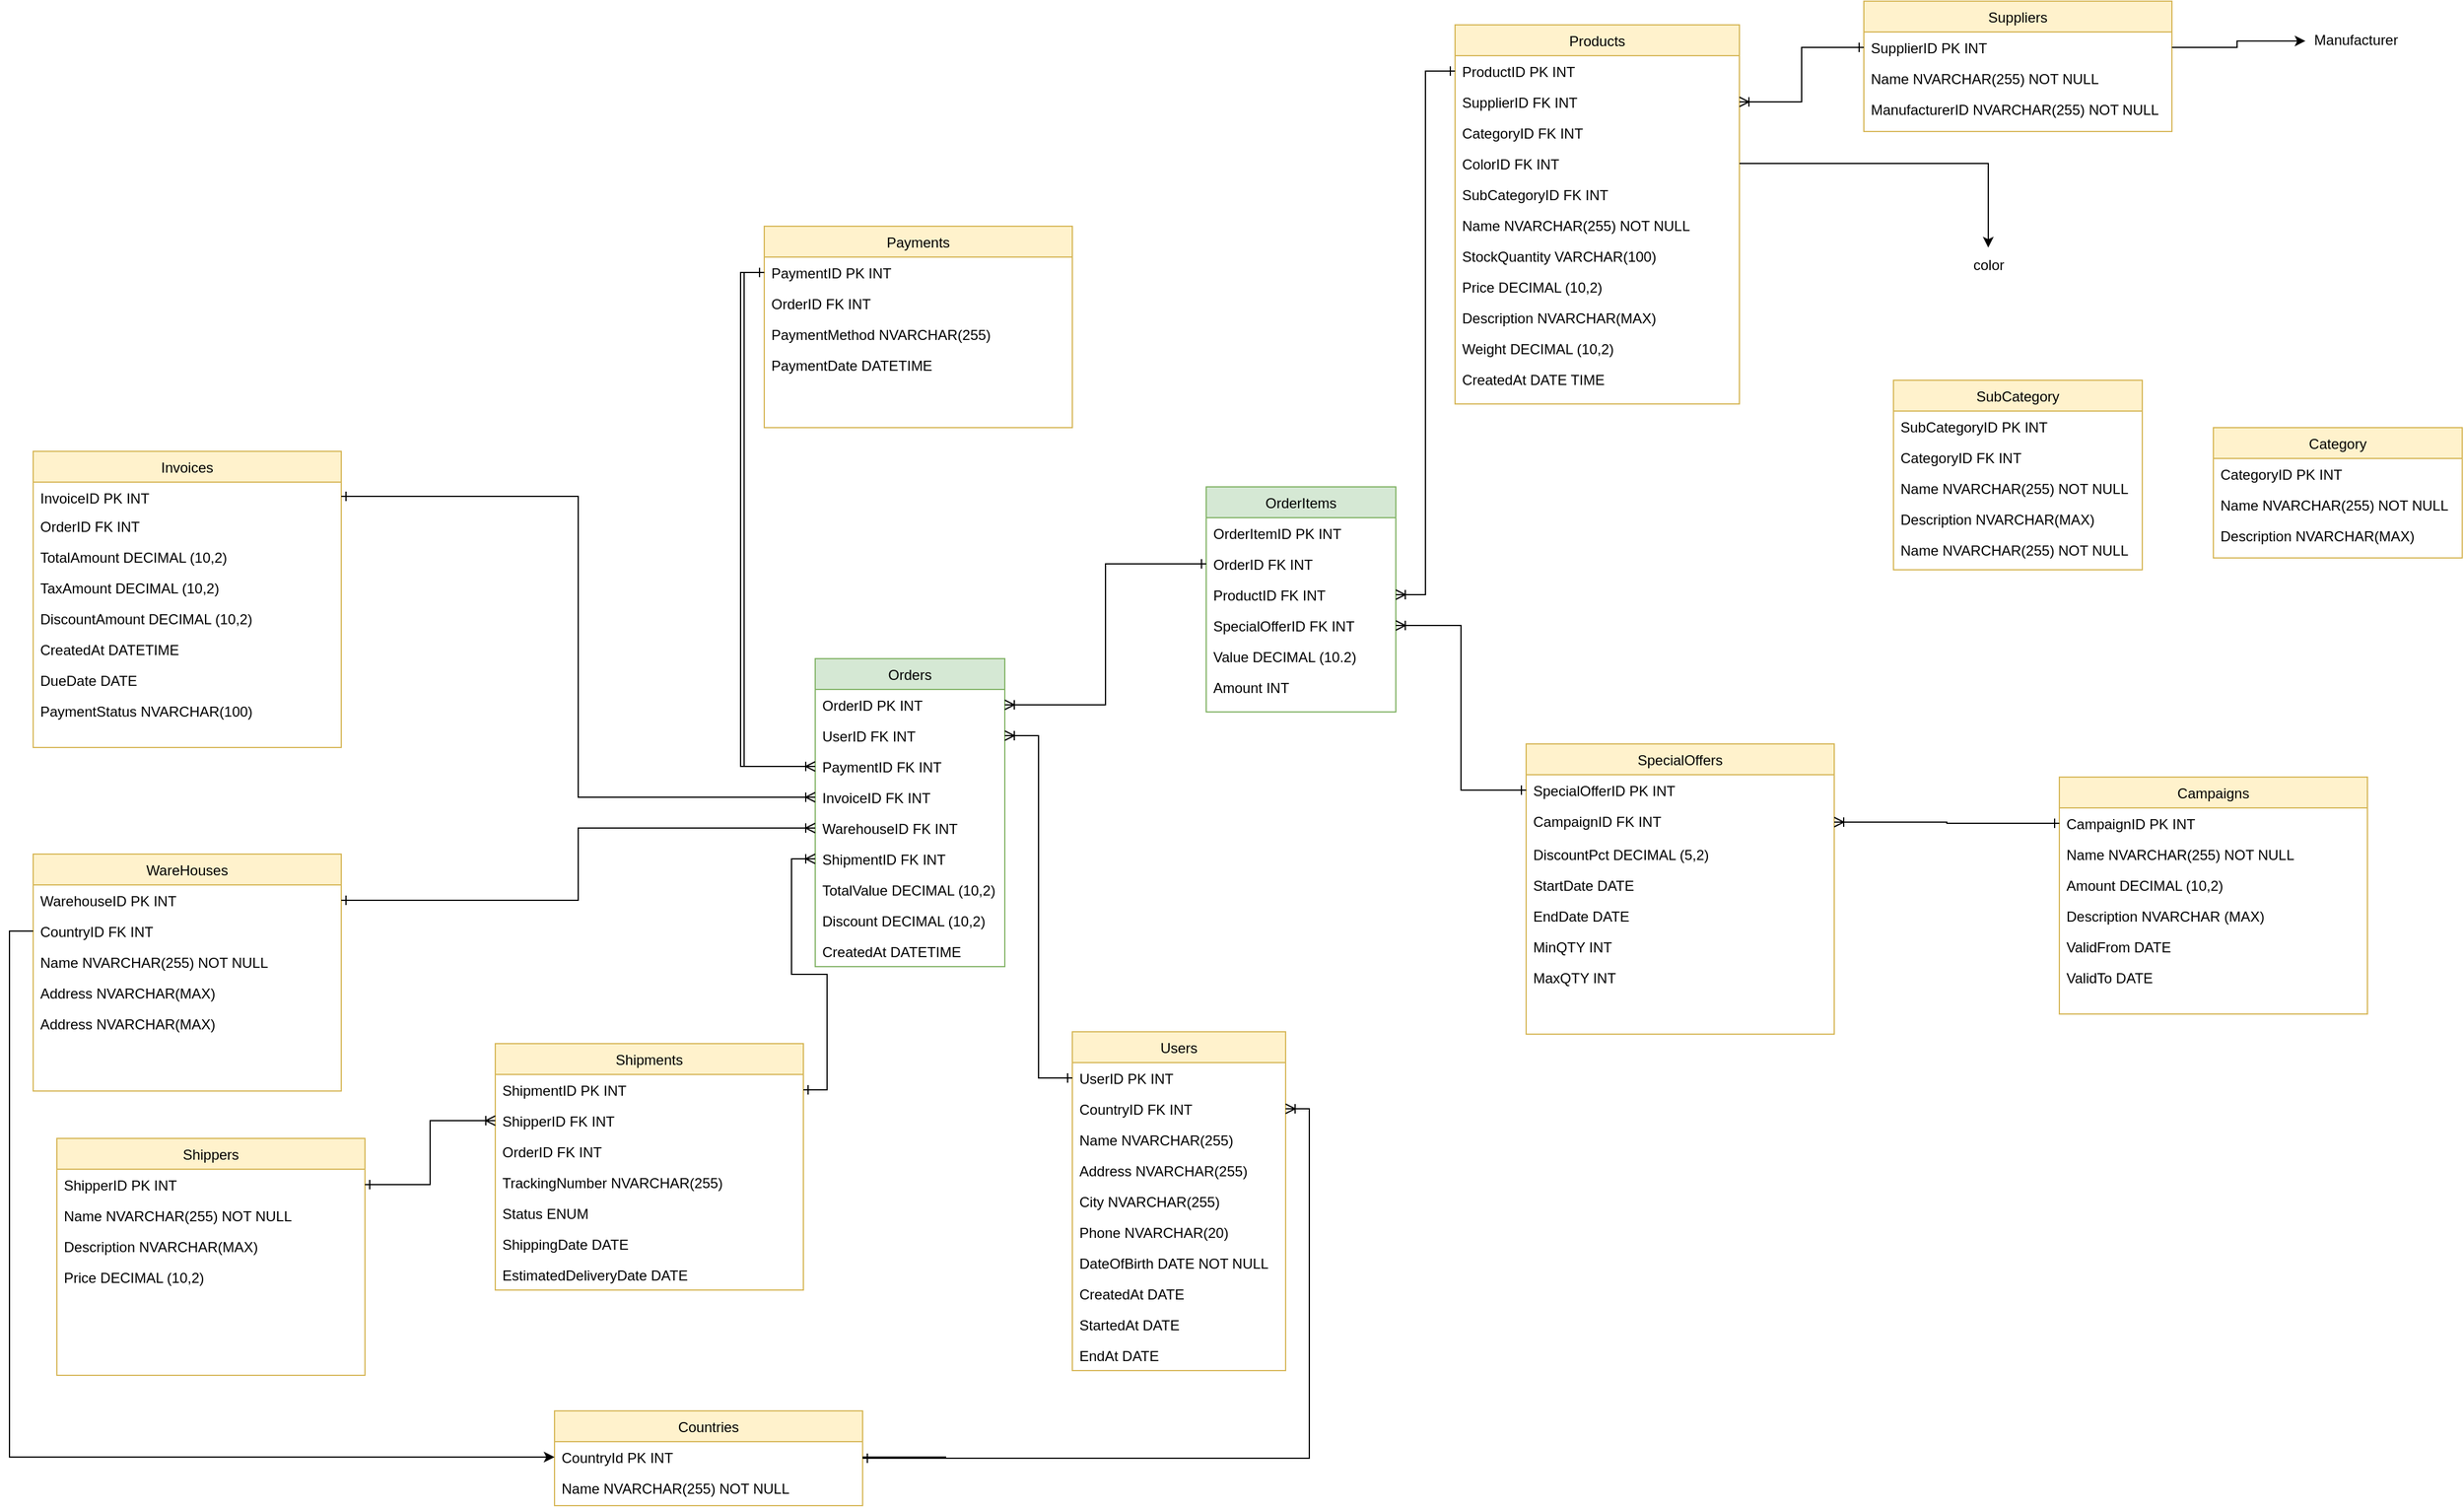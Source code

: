 <mxfile version="26.2.2">
  <diagram id="C5RBs43oDa-KdzZeNtuy" name="Page-1">
    <mxGraphModel dx="4239" dy="2548" grid="1" gridSize="10" guides="1" tooltips="1" connect="1" arrows="1" fold="1" page="1" pageScale="1" pageWidth="827" pageHeight="1169" math="0" shadow="0">
      <root>
        <mxCell id="WIyWlLk6GJQsqaUBKTNV-0" />
        <mxCell id="WIyWlLk6GJQsqaUBKTNV-1" parent="WIyWlLk6GJQsqaUBKTNV-0" />
        <mxCell id="pziHx5_K0OCN1DaISYxH-388" value="Orders" style="swimlane;fontStyle=0;align=center;verticalAlign=top;childLayout=stackLayout;horizontal=1;startSize=26;horizontalStack=0;resizeParent=1;resizeLast=0;collapsible=1;marginBottom=0;rounded=0;shadow=0;strokeWidth=1;fillColor=#d5e8d4;strokeColor=#82b366;" parent="WIyWlLk6GJQsqaUBKTNV-1" vertex="1">
          <mxGeometry x="-720" y="285" width="160" height="260" as="geometry">
            <mxRectangle x="130" y="380" width="160" height="26" as="alternateBounds" />
          </mxGeometry>
        </mxCell>
        <mxCell id="pziHx5_K0OCN1DaISYxH-389" value="OrderID PK INT" style="text;align=left;verticalAlign=top;spacingLeft=4;spacingRight=4;overflow=hidden;rotatable=0;points=[[0,0.5],[1,0.5]];portConstraint=eastwest;" parent="pziHx5_K0OCN1DaISYxH-388" vertex="1">
          <mxGeometry y="26" width="160" height="26" as="geometry" />
        </mxCell>
        <mxCell id="pziHx5_K0OCN1DaISYxH-390" value="UserID FK INT" style="text;align=left;verticalAlign=top;spacingLeft=4;spacingRight=4;overflow=hidden;rotatable=0;points=[[0,0.5],[1,0.5]];portConstraint=eastwest;rounded=0;shadow=0;html=0;" parent="pziHx5_K0OCN1DaISYxH-388" vertex="1">
          <mxGeometry y="52" width="160" height="26" as="geometry" />
        </mxCell>
        <mxCell id="pziHx5_K0OCN1DaISYxH-397" value="PaymentID FK INT" style="text;align=left;verticalAlign=top;spacingLeft=4;spacingRight=4;overflow=hidden;rotatable=0;points=[[0,0.5],[1,0.5]];portConstraint=eastwest;" parent="pziHx5_K0OCN1DaISYxH-388" vertex="1">
          <mxGeometry y="78" width="160" height="26" as="geometry" />
        </mxCell>
        <mxCell id="pziHx5_K0OCN1DaISYxH-398" value="InvoiceID FK INT" style="text;align=left;verticalAlign=top;spacingLeft=4;spacingRight=4;overflow=hidden;rotatable=0;points=[[0,0.5],[1,0.5]];portConstraint=eastwest;" parent="pziHx5_K0OCN1DaISYxH-388" vertex="1">
          <mxGeometry y="104" width="160" height="26" as="geometry" />
        </mxCell>
        <mxCell id="pziHx5_K0OCN1DaISYxH-399" value="WarehouseID FK INT" style="text;align=left;verticalAlign=top;spacingLeft=4;spacingRight=4;overflow=hidden;rotatable=0;points=[[0,0.5],[1,0.5]];portConstraint=eastwest;" parent="pziHx5_K0OCN1DaISYxH-388" vertex="1">
          <mxGeometry y="130" width="160" height="26" as="geometry" />
        </mxCell>
        <mxCell id="pziHx5_K0OCN1DaISYxH-396" value="ShipmentID FK INT" style="text;align=left;verticalAlign=top;spacingLeft=4;spacingRight=4;overflow=hidden;rotatable=0;points=[[0,0.5],[1,0.5]];portConstraint=eastwest;" parent="pziHx5_K0OCN1DaISYxH-388" vertex="1">
          <mxGeometry y="156" width="160" height="26" as="geometry" />
        </mxCell>
        <mxCell id="pziHx5_K0OCN1DaISYxH-393" value="TotalValue DECIMAL (10,2)" style="text;align=left;verticalAlign=top;spacingLeft=4;spacingRight=4;overflow=hidden;rotatable=0;points=[[0,0.5],[1,0.5]];portConstraint=eastwest;" parent="pziHx5_K0OCN1DaISYxH-388" vertex="1">
          <mxGeometry y="182" width="160" height="26" as="geometry" />
        </mxCell>
        <mxCell id="pziHx5_K0OCN1DaISYxH-394" value="Discount DECIMAL (10,2)" style="text;align=left;verticalAlign=top;spacingLeft=4;spacingRight=4;overflow=hidden;rotatable=0;points=[[0,0.5],[1,0.5]];portConstraint=eastwest;" parent="pziHx5_K0OCN1DaISYxH-388" vertex="1">
          <mxGeometry y="208" width="160" height="26" as="geometry" />
        </mxCell>
        <mxCell id="pziHx5_K0OCN1DaISYxH-395" value="CreatedAt DATETIME" style="text;align=left;verticalAlign=top;spacingLeft=4;spacingRight=4;overflow=hidden;rotatable=0;points=[[0,0.5],[1,0.5]];portConstraint=eastwest;" parent="pziHx5_K0OCN1DaISYxH-388" vertex="1">
          <mxGeometry y="234" width="160" height="26" as="geometry" />
        </mxCell>
        <mxCell id="pziHx5_K0OCN1DaISYxH-400" value="OrderItems" style="swimlane;fontStyle=0;align=center;verticalAlign=top;childLayout=stackLayout;horizontal=1;startSize=26;horizontalStack=0;resizeParent=1;resizeLast=0;collapsible=1;marginBottom=0;rounded=0;shadow=0;strokeWidth=1;fillColor=#d5e8d4;strokeColor=#82b366;" parent="WIyWlLk6GJQsqaUBKTNV-1" vertex="1">
          <mxGeometry x="-390" y="140" width="160" height="190" as="geometry">
            <mxRectangle x="130" y="380" width="160" height="26" as="alternateBounds" />
          </mxGeometry>
        </mxCell>
        <mxCell id="pziHx5_K0OCN1DaISYxH-401" value="OrderItemID PK INT" style="text;align=left;verticalAlign=top;spacingLeft=4;spacingRight=4;overflow=hidden;rotatable=0;points=[[0,0.5],[1,0.5]];portConstraint=eastwest;" parent="pziHx5_K0OCN1DaISYxH-400" vertex="1">
          <mxGeometry y="26" width="160" height="26" as="geometry" />
        </mxCell>
        <mxCell id="pziHx5_K0OCN1DaISYxH-410" value="OrderID FK INT" style="text;align=left;verticalAlign=top;spacingLeft=4;spacingRight=4;overflow=hidden;rotatable=0;points=[[0,0.5],[1,0.5]];portConstraint=eastwest;" parent="pziHx5_K0OCN1DaISYxH-400" vertex="1">
          <mxGeometry y="52" width="160" height="26" as="geometry" />
        </mxCell>
        <mxCell id="pziHx5_K0OCN1DaISYxH-411" value="ProductID FK INT" style="text;align=left;verticalAlign=top;spacingLeft=4;spacingRight=4;overflow=hidden;rotatable=0;points=[[0,0.5],[1,0.5]];portConstraint=eastwest;" parent="pziHx5_K0OCN1DaISYxH-400" vertex="1">
          <mxGeometry y="78" width="160" height="26" as="geometry" />
        </mxCell>
        <mxCell id="pziHx5_K0OCN1DaISYxH-412" value="SpecialOfferID FK INT" style="text;align=left;verticalAlign=top;spacingLeft=4;spacingRight=4;overflow=hidden;rotatable=0;points=[[0,0.5],[1,0.5]];portConstraint=eastwest;" parent="pziHx5_K0OCN1DaISYxH-400" vertex="1">
          <mxGeometry y="104" width="160" height="26" as="geometry" />
        </mxCell>
        <mxCell id="pziHx5_K0OCN1DaISYxH-413" value="Value DECIMAL (10.2)" style="text;align=left;verticalAlign=top;spacingLeft=4;spacingRight=4;overflow=hidden;rotatable=0;points=[[0,0.5],[1,0.5]];portConstraint=eastwest;" parent="pziHx5_K0OCN1DaISYxH-400" vertex="1">
          <mxGeometry y="130" width="160" height="26" as="geometry" />
        </mxCell>
        <mxCell id="pziHx5_K0OCN1DaISYxH-414" value="Amount INT" style="text;align=left;verticalAlign=top;spacingLeft=4;spacingRight=4;overflow=hidden;rotatable=0;points=[[0,0.5],[1,0.5]];portConstraint=eastwest;" parent="pziHx5_K0OCN1DaISYxH-400" vertex="1">
          <mxGeometry y="156" width="160" height="26" as="geometry" />
        </mxCell>
        <mxCell id="pziHx5_K0OCN1DaISYxH-415" value="Users" style="swimlane;fontStyle=0;align=center;verticalAlign=top;childLayout=stackLayout;horizontal=1;startSize=26;horizontalStack=0;resizeParent=1;resizeLast=0;collapsible=1;marginBottom=0;rounded=0;shadow=0;strokeWidth=1;fillColor=#fff2cc;strokeColor=#d6b656;" parent="WIyWlLk6GJQsqaUBKTNV-1" vertex="1">
          <mxGeometry x="-503" y="600" width="180" height="286" as="geometry">
            <mxRectangle x="130" y="380" width="160" height="26" as="alternateBounds" />
          </mxGeometry>
        </mxCell>
        <mxCell id="pziHx5_K0OCN1DaISYxH-416" value="UserID PK INT" style="text;align=left;verticalAlign=top;spacingLeft=4;spacingRight=4;overflow=hidden;rotatable=0;points=[[0,0.5],[1,0.5]];portConstraint=eastwest;" parent="pziHx5_K0OCN1DaISYxH-415" vertex="1">
          <mxGeometry y="26" width="180" height="26" as="geometry" />
        </mxCell>
        <mxCell id="pziHx5_K0OCN1DaISYxH-422" value="CountryID FK INT" style="text;align=left;verticalAlign=top;spacingLeft=4;spacingRight=4;overflow=hidden;rotatable=0;points=[[0,0.5],[1,0.5]];portConstraint=eastwest;" parent="pziHx5_K0OCN1DaISYxH-415" vertex="1">
          <mxGeometry y="52" width="180" height="26" as="geometry" />
        </mxCell>
        <mxCell id="pziHx5_K0OCN1DaISYxH-417" value="Name NVARCHAR(255)" style="text;align=left;verticalAlign=top;spacingLeft=4;spacingRight=4;overflow=hidden;rotatable=0;points=[[0,0.5],[1,0.5]];portConstraint=eastwest;" parent="pziHx5_K0OCN1DaISYxH-415" vertex="1">
          <mxGeometry y="78" width="180" height="26" as="geometry" />
        </mxCell>
        <mxCell id="pziHx5_K0OCN1DaISYxH-418" value="Address NVARCHAR(255)" style="text;align=left;verticalAlign=top;spacingLeft=4;spacingRight=4;overflow=hidden;rotatable=0;points=[[0,0.5],[1,0.5]];portConstraint=eastwest;" parent="pziHx5_K0OCN1DaISYxH-415" vertex="1">
          <mxGeometry y="104" width="180" height="26" as="geometry" />
        </mxCell>
        <mxCell id="pziHx5_K0OCN1DaISYxH-419" value="City NVARCHAR(255)" style="text;align=left;verticalAlign=top;spacingLeft=4;spacingRight=4;overflow=hidden;rotatable=0;points=[[0,0.5],[1,0.5]];portConstraint=eastwest;" parent="pziHx5_K0OCN1DaISYxH-415" vertex="1">
          <mxGeometry y="130" width="180" height="26" as="geometry" />
        </mxCell>
        <mxCell id="pziHx5_K0OCN1DaISYxH-420" value="Phone NVARCHAR(20)" style="text;align=left;verticalAlign=top;spacingLeft=4;spacingRight=4;overflow=hidden;rotatable=0;points=[[0,0.5],[1,0.5]];portConstraint=eastwest;" parent="pziHx5_K0OCN1DaISYxH-415" vertex="1">
          <mxGeometry y="156" width="180" height="26" as="geometry" />
        </mxCell>
        <mxCell id="pziHx5_K0OCN1DaISYxH-421" value="DateOfBirth DATE NOT NULL" style="text;align=left;verticalAlign=top;spacingLeft=4;spacingRight=4;overflow=hidden;rotatable=0;points=[[0,0.5],[1,0.5]];portConstraint=eastwest;" parent="pziHx5_K0OCN1DaISYxH-415" vertex="1">
          <mxGeometry y="182" width="180" height="26" as="geometry" />
        </mxCell>
        <mxCell id="R4pbR1CTGnNcKG5DkxRD-15" value="CreatedAt DATE" style="text;align=left;verticalAlign=top;spacingLeft=4;spacingRight=4;overflow=hidden;rotatable=0;points=[[0,0.5],[1,0.5]];portConstraint=eastwest;" vertex="1" parent="pziHx5_K0OCN1DaISYxH-415">
          <mxGeometry y="208" width="180" height="26" as="geometry" />
        </mxCell>
        <mxCell id="R4pbR1CTGnNcKG5DkxRD-13" value="StartedAt DATE" style="text;align=left;verticalAlign=top;spacingLeft=4;spacingRight=4;overflow=hidden;rotatable=0;points=[[0,0.5],[1,0.5]];portConstraint=eastwest;" vertex="1" parent="pziHx5_K0OCN1DaISYxH-415">
          <mxGeometry y="234" width="180" height="26" as="geometry" />
        </mxCell>
        <mxCell id="R4pbR1CTGnNcKG5DkxRD-14" value="EndAt DATE" style="text;align=left;verticalAlign=top;spacingLeft=4;spacingRight=4;overflow=hidden;rotatable=0;points=[[0,0.5],[1,0.5]];portConstraint=eastwest;" vertex="1" parent="pziHx5_K0OCN1DaISYxH-415">
          <mxGeometry y="260" width="180" height="26" as="geometry" />
        </mxCell>
        <mxCell id="pziHx5_K0OCN1DaISYxH-423" value="Products" style="swimlane;fontStyle=0;align=center;verticalAlign=top;childLayout=stackLayout;horizontal=1;startSize=26;horizontalStack=0;resizeParent=1;resizeLast=0;collapsible=1;marginBottom=0;rounded=0;shadow=0;strokeWidth=1;fillColor=#fff2cc;strokeColor=#d6b656;" parent="WIyWlLk6GJQsqaUBKTNV-1" vertex="1">
          <mxGeometry x="-180" y="-250" width="240" height="320" as="geometry">
            <mxRectangle x="130" y="380" width="160" height="26" as="alternateBounds" />
          </mxGeometry>
        </mxCell>
        <mxCell id="pziHx5_K0OCN1DaISYxH-424" value="ProductID PK INT" style="text;align=left;verticalAlign=top;spacingLeft=4;spacingRight=4;overflow=hidden;rotatable=0;points=[[0,0.5],[1,0.5]];portConstraint=eastwest;" parent="pziHx5_K0OCN1DaISYxH-423" vertex="1">
          <mxGeometry y="26" width="240" height="26" as="geometry" />
        </mxCell>
        <mxCell id="pziHx5_K0OCN1DaISYxH-428" value="SupplierID FK INT" style="text;align=left;verticalAlign=top;spacingLeft=4;spacingRight=4;overflow=hidden;rotatable=0;points=[[0,0.5],[1,0.5]];portConstraint=eastwest;" parent="pziHx5_K0OCN1DaISYxH-423" vertex="1">
          <mxGeometry y="52" width="240" height="26" as="geometry" />
        </mxCell>
        <mxCell id="pziHx5_K0OCN1DaISYxH-426" value="CategoryID FK INT" style="text;align=left;verticalAlign=top;spacingLeft=4;spacingRight=4;overflow=hidden;rotatable=0;points=[[0,0.5],[1,0.5]];portConstraint=eastwest;" parent="pziHx5_K0OCN1DaISYxH-423" vertex="1">
          <mxGeometry y="78" width="240" height="26" as="geometry" />
        </mxCell>
        <mxCell id="pziHx5_K0OCN1DaISYxH-432" value="ColorID FK INT" style="text;align=left;verticalAlign=top;spacingLeft=4;spacingRight=4;overflow=hidden;rotatable=0;points=[[0,0.5],[1,0.5]];portConstraint=eastwest;" parent="pziHx5_K0OCN1DaISYxH-423" vertex="1">
          <mxGeometry y="104" width="240" height="26" as="geometry" />
        </mxCell>
        <mxCell id="pziHx5_K0OCN1DaISYxH-427" value="SubCategoryID FK INT" style="text;align=left;verticalAlign=top;spacingLeft=4;spacingRight=4;overflow=hidden;rotatable=0;points=[[0,0.5],[1,0.5]];portConstraint=eastwest;" parent="pziHx5_K0OCN1DaISYxH-423" vertex="1">
          <mxGeometry y="130" width="240" height="26" as="geometry" />
        </mxCell>
        <mxCell id="pziHx5_K0OCN1DaISYxH-425" value="Name NVARCHAR(255) NOT NULL" style="text;align=left;verticalAlign=top;spacingLeft=4;spacingRight=4;overflow=hidden;rotatable=0;points=[[0,0.5],[1,0.5]];portConstraint=eastwest;" parent="pziHx5_K0OCN1DaISYxH-423" vertex="1">
          <mxGeometry y="156" width="240" height="26" as="geometry" />
        </mxCell>
        <mxCell id="pziHx5_K0OCN1DaISYxH-429" value="StockQuantity VARCHAR(100)" style="text;align=left;verticalAlign=top;spacingLeft=4;spacingRight=4;overflow=hidden;rotatable=0;points=[[0,0.5],[1,0.5]];portConstraint=eastwest;" parent="pziHx5_K0OCN1DaISYxH-423" vertex="1">
          <mxGeometry y="182" width="240" height="26" as="geometry" />
        </mxCell>
        <mxCell id="pziHx5_K0OCN1DaISYxH-430" value="Price DECIMAL (10,2)" style="text;align=left;verticalAlign=top;spacingLeft=4;spacingRight=4;overflow=hidden;rotatable=0;points=[[0,0.5],[1,0.5]];portConstraint=eastwest;" parent="pziHx5_K0OCN1DaISYxH-423" vertex="1">
          <mxGeometry y="208" width="240" height="26" as="geometry" />
        </mxCell>
        <mxCell id="pziHx5_K0OCN1DaISYxH-433" value="Description NVARCHAR(MAX)" style="text;align=left;verticalAlign=top;spacingLeft=4;spacingRight=4;overflow=hidden;rotatable=0;points=[[0,0.5],[1,0.5]];portConstraint=eastwest;" parent="pziHx5_K0OCN1DaISYxH-423" vertex="1">
          <mxGeometry y="234" width="240" height="26" as="geometry" />
        </mxCell>
        <mxCell id="pziHx5_K0OCN1DaISYxH-434" value="Weight DECIMAL (10,2)" style="text;align=left;verticalAlign=top;spacingLeft=4;spacingRight=4;overflow=hidden;rotatable=0;points=[[0,0.5],[1,0.5]];portConstraint=eastwest;" parent="pziHx5_K0OCN1DaISYxH-423" vertex="1">
          <mxGeometry y="260" width="240" height="26" as="geometry" />
        </mxCell>
        <mxCell id="pziHx5_K0OCN1DaISYxH-431" value="CreatedAt DATE TIME" style="text;align=left;verticalAlign=top;spacingLeft=4;spacingRight=4;overflow=hidden;rotatable=0;points=[[0,0.5],[1,0.5]];portConstraint=eastwest;" parent="pziHx5_K0OCN1DaISYxH-423" vertex="1">
          <mxGeometry y="286" width="240" height="26" as="geometry" />
        </mxCell>
        <mxCell id="pziHx5_K0OCN1DaISYxH-435" value="SubCategory" style="swimlane;fontStyle=0;align=center;verticalAlign=top;childLayout=stackLayout;horizontal=1;startSize=26;horizontalStack=0;resizeParent=1;resizeLast=0;collapsible=1;marginBottom=0;rounded=0;shadow=0;strokeWidth=1;fillColor=#fff2cc;strokeColor=#d6b656;" parent="WIyWlLk6GJQsqaUBKTNV-1" vertex="1">
          <mxGeometry x="190" y="50" width="210" height="160" as="geometry">
            <mxRectangle x="130" y="380" width="160" height="26" as="alternateBounds" />
          </mxGeometry>
        </mxCell>
        <mxCell id="pziHx5_K0OCN1DaISYxH-436" value="SubCategoryID PK INT" style="text;align=left;verticalAlign=top;spacingLeft=4;spacingRight=4;overflow=hidden;rotatable=0;points=[[0,0.5],[1,0.5]];portConstraint=eastwest;" parent="pziHx5_K0OCN1DaISYxH-435" vertex="1">
          <mxGeometry y="26" width="210" height="26" as="geometry" />
        </mxCell>
        <mxCell id="pziHx5_K0OCN1DaISYxH-437" value="CategoryID FK INT" style="text;align=left;verticalAlign=top;spacingLeft=4;spacingRight=4;overflow=hidden;rotatable=0;points=[[0,0.5],[1,0.5]];portConstraint=eastwest;" parent="pziHx5_K0OCN1DaISYxH-435" vertex="1">
          <mxGeometry y="52" width="210" height="26" as="geometry" />
        </mxCell>
        <mxCell id="pziHx5_K0OCN1DaISYxH-438" value="Name NVARCHAR(255) NOT NULL" style="text;align=left;verticalAlign=top;spacingLeft=4;spacingRight=4;overflow=hidden;rotatable=0;points=[[0,0.5],[1,0.5]];portConstraint=eastwest;" parent="pziHx5_K0OCN1DaISYxH-435" vertex="1">
          <mxGeometry y="78" width="210" height="26" as="geometry" />
        </mxCell>
        <mxCell id="pziHx5_K0OCN1DaISYxH-450" value="Description NVARCHAR(MAX)" style="text;align=left;verticalAlign=top;spacingLeft=4;spacingRight=4;overflow=hidden;rotatable=0;points=[[0,0.5],[1,0.5]];portConstraint=eastwest;" parent="pziHx5_K0OCN1DaISYxH-435" vertex="1">
          <mxGeometry y="104" width="210" height="26" as="geometry" />
        </mxCell>
        <mxCell id="pziHx5_K0OCN1DaISYxH-451" value="Name NVARCHAR(255) NOT NULL" style="text;align=left;verticalAlign=top;spacingLeft=4;spacingRight=4;overflow=hidden;rotatable=0;points=[[0,0.5],[1,0.5]];portConstraint=eastwest;" parent="pziHx5_K0OCN1DaISYxH-435" vertex="1">
          <mxGeometry y="130" width="210" height="26" as="geometry" />
        </mxCell>
        <mxCell id="pziHx5_K0OCN1DaISYxH-442" value="Category" style="swimlane;fontStyle=0;align=center;verticalAlign=top;childLayout=stackLayout;horizontal=1;startSize=26;horizontalStack=0;resizeParent=1;resizeLast=0;collapsible=1;marginBottom=0;rounded=0;shadow=0;strokeWidth=1;fillColor=#fff2cc;strokeColor=#d6b656;" parent="WIyWlLk6GJQsqaUBKTNV-1" vertex="1">
          <mxGeometry x="460" y="90" width="210" height="110" as="geometry">
            <mxRectangle x="130" y="380" width="160" height="26" as="alternateBounds" />
          </mxGeometry>
        </mxCell>
        <mxCell id="pziHx5_K0OCN1DaISYxH-443" value="CategoryID PK INT" style="text;align=left;verticalAlign=top;spacingLeft=4;spacingRight=4;overflow=hidden;rotatable=0;points=[[0,0.5],[1,0.5]];portConstraint=eastwest;" parent="pziHx5_K0OCN1DaISYxH-442" vertex="1">
          <mxGeometry y="26" width="210" height="26" as="geometry" />
        </mxCell>
        <mxCell id="pziHx5_K0OCN1DaISYxH-444" value="Name NVARCHAR(255) NOT NULL" style="text;align=left;verticalAlign=top;spacingLeft=4;spacingRight=4;overflow=hidden;rotatable=0;points=[[0,0.5],[1,0.5]];portConstraint=eastwest;" parent="pziHx5_K0OCN1DaISYxH-442" vertex="1">
          <mxGeometry y="52" width="210" height="26" as="geometry" />
        </mxCell>
        <mxCell id="pziHx5_K0OCN1DaISYxH-445" value="Description NVARCHAR(MAX)" style="text;align=left;verticalAlign=top;spacingLeft=4;spacingRight=4;overflow=hidden;rotatable=0;points=[[0,0.5],[1,0.5]];portConstraint=eastwest;" parent="pziHx5_K0OCN1DaISYxH-442" vertex="1">
          <mxGeometry y="78" width="210" height="26" as="geometry" />
        </mxCell>
        <mxCell id="pziHx5_K0OCN1DaISYxH-452" value="Suppliers" style="swimlane;fontStyle=0;align=center;verticalAlign=top;childLayout=stackLayout;horizontal=1;startSize=26;horizontalStack=0;resizeParent=1;resizeLast=0;collapsible=1;marginBottom=0;rounded=0;shadow=0;strokeWidth=1;fillColor=#fff2cc;strokeColor=#d6b656;" parent="WIyWlLk6GJQsqaUBKTNV-1" vertex="1">
          <mxGeometry x="165" y="-270" width="260" height="110" as="geometry">
            <mxRectangle x="130" y="380" width="160" height="26" as="alternateBounds" />
          </mxGeometry>
        </mxCell>
        <mxCell id="pziHx5_K0OCN1DaISYxH-453" value="SupplierID PK INT" style="text;align=left;verticalAlign=top;spacingLeft=4;spacingRight=4;overflow=hidden;rotatable=0;points=[[0,0.5],[1,0.5]];portConstraint=eastwest;" parent="pziHx5_K0OCN1DaISYxH-452" vertex="1">
          <mxGeometry y="26" width="260" height="26" as="geometry" />
        </mxCell>
        <mxCell id="pziHx5_K0OCN1DaISYxH-454" value="Name NVARCHAR(255) NOT NULL" style="text;align=left;verticalAlign=top;spacingLeft=4;spacingRight=4;overflow=hidden;rotatable=0;points=[[0,0.5],[1,0.5]];portConstraint=eastwest;" parent="pziHx5_K0OCN1DaISYxH-452" vertex="1">
          <mxGeometry y="52" width="260" height="26" as="geometry" />
        </mxCell>
        <mxCell id="pziHx5_K0OCN1DaISYxH-455" value="ManufacturerID NVARCHAR(255) NOT NULL" style="text;align=left;verticalAlign=top;spacingLeft=4;spacingRight=4;overflow=hidden;rotatable=0;points=[[0,0.5],[1,0.5]];portConstraint=eastwest;" parent="pziHx5_K0OCN1DaISYxH-452" vertex="1">
          <mxGeometry y="78" width="260" height="26" as="geometry" />
        </mxCell>
        <mxCell id="pziHx5_K0OCN1DaISYxH-461" value="Campaigns" style="swimlane;fontStyle=0;align=center;verticalAlign=top;childLayout=stackLayout;horizontal=1;startSize=26;horizontalStack=0;resizeParent=1;resizeLast=0;collapsible=1;marginBottom=0;rounded=0;shadow=0;strokeWidth=1;fillColor=#fff2cc;strokeColor=#d6b656;" parent="WIyWlLk6GJQsqaUBKTNV-1" vertex="1">
          <mxGeometry x="330" y="385" width="260" height="200" as="geometry">
            <mxRectangle x="130" y="380" width="160" height="26" as="alternateBounds" />
          </mxGeometry>
        </mxCell>
        <mxCell id="pziHx5_K0OCN1DaISYxH-462" value="CampaignID PK INT" style="text;align=left;verticalAlign=top;spacingLeft=4;spacingRight=4;overflow=hidden;rotatable=0;points=[[0,0.5],[1,0.5]];portConstraint=eastwest;" parent="pziHx5_K0OCN1DaISYxH-461" vertex="1">
          <mxGeometry y="26" width="260" height="26" as="geometry" />
        </mxCell>
        <mxCell id="pziHx5_K0OCN1DaISYxH-463" value="Name NVARCHAR(255) NOT NULL" style="text;align=left;verticalAlign=top;spacingLeft=4;spacingRight=4;overflow=hidden;rotatable=0;points=[[0,0.5],[1,0.5]];portConstraint=eastwest;" parent="pziHx5_K0OCN1DaISYxH-461" vertex="1">
          <mxGeometry y="52" width="260" height="26" as="geometry" />
        </mxCell>
        <mxCell id="pziHx5_K0OCN1DaISYxH-464" value="Amount DECIMAL (10,2)" style="text;align=left;verticalAlign=top;spacingLeft=4;spacingRight=4;overflow=hidden;rotatable=0;points=[[0,0.5],[1,0.5]];portConstraint=eastwest;" parent="pziHx5_K0OCN1DaISYxH-461" vertex="1">
          <mxGeometry y="78" width="260" height="26" as="geometry" />
        </mxCell>
        <mxCell id="pziHx5_K0OCN1DaISYxH-465" value="Description NVARCHAR (MAX)" style="text;align=left;verticalAlign=top;spacingLeft=4;spacingRight=4;overflow=hidden;rotatable=0;points=[[0,0.5],[1,0.5]];portConstraint=eastwest;" parent="pziHx5_K0OCN1DaISYxH-461" vertex="1">
          <mxGeometry y="104" width="260" height="26" as="geometry" />
        </mxCell>
        <mxCell id="pziHx5_K0OCN1DaISYxH-468" value="ValidFrom DATE" style="text;align=left;verticalAlign=top;spacingLeft=4;spacingRight=4;overflow=hidden;rotatable=0;points=[[0,0.5],[1,0.5]];portConstraint=eastwest;" parent="pziHx5_K0OCN1DaISYxH-461" vertex="1">
          <mxGeometry y="130" width="260" height="26" as="geometry" />
        </mxCell>
        <mxCell id="pziHx5_K0OCN1DaISYxH-469" value="ValidTo DATE" style="text;align=left;verticalAlign=top;spacingLeft=4;spacingRight=4;overflow=hidden;rotatable=0;points=[[0,0.5],[1,0.5]];portConstraint=eastwest;" parent="pziHx5_K0OCN1DaISYxH-461" vertex="1">
          <mxGeometry y="156" width="260" height="26" as="geometry" />
        </mxCell>
        <mxCell id="pziHx5_K0OCN1DaISYxH-520" value="SpecialOffers" style="swimlane;fontStyle=0;align=center;verticalAlign=top;childLayout=stackLayout;horizontal=1;startSize=26;horizontalStack=0;resizeParent=1;resizeLast=0;collapsible=1;marginBottom=0;rounded=0;shadow=0;strokeWidth=1;fillColor=#fff2cc;strokeColor=#d6b656;" parent="WIyWlLk6GJQsqaUBKTNV-1" vertex="1">
          <mxGeometry x="-120" y="357" width="260" height="245" as="geometry">
            <mxRectangle x="130" y="380" width="160" height="26" as="alternateBounds" />
          </mxGeometry>
        </mxCell>
        <mxCell id="pziHx5_K0OCN1DaISYxH-521" value="SpecialOfferID PK INT" style="text;align=left;verticalAlign=top;spacingLeft=4;spacingRight=4;overflow=hidden;rotatable=0;points=[[0,0.5],[1,0.5]];portConstraint=eastwest;" parent="pziHx5_K0OCN1DaISYxH-520" vertex="1">
          <mxGeometry y="26" width="260" height="26" as="geometry" />
        </mxCell>
        <mxCell id="pziHx5_K0OCN1DaISYxH-522" value="CampaignID FK INT" style="text;align=left;verticalAlign=top;spacingLeft=4;spacingRight=4;overflow=hidden;rotatable=0;points=[[0,0.5],[1,0.5]];portConstraint=eastwest;" parent="pziHx5_K0OCN1DaISYxH-520" vertex="1">
          <mxGeometry y="52" width="260" height="28" as="geometry" />
        </mxCell>
        <mxCell id="pziHx5_K0OCN1DaISYxH-523" value="DiscountPct DECIMAL (5,2)" style="text;align=left;verticalAlign=top;spacingLeft=4;spacingRight=4;overflow=hidden;rotatable=0;points=[[0,0.5],[1,0.5]];portConstraint=eastwest;" parent="pziHx5_K0OCN1DaISYxH-520" vertex="1">
          <mxGeometry y="80" width="260" height="26" as="geometry" />
        </mxCell>
        <mxCell id="pziHx5_K0OCN1DaISYxH-524" value="StartDate DATE" style="text;align=left;verticalAlign=top;spacingLeft=4;spacingRight=4;overflow=hidden;rotatable=0;points=[[0,0.5],[1,0.5]];portConstraint=eastwest;" parent="pziHx5_K0OCN1DaISYxH-520" vertex="1">
          <mxGeometry y="106" width="260" height="26" as="geometry" />
        </mxCell>
        <mxCell id="pziHx5_K0OCN1DaISYxH-525" value="EndDate DATE" style="text;align=left;verticalAlign=top;spacingLeft=4;spacingRight=4;overflow=hidden;rotatable=0;points=[[0,0.5],[1,0.5]];portConstraint=eastwest;" parent="pziHx5_K0OCN1DaISYxH-520" vertex="1">
          <mxGeometry y="132" width="260" height="26" as="geometry" />
        </mxCell>
        <mxCell id="pziHx5_K0OCN1DaISYxH-526" value="MinQTY INT" style="text;align=left;verticalAlign=top;spacingLeft=4;spacingRight=4;overflow=hidden;rotatable=0;points=[[0,0.5],[1,0.5]];portConstraint=eastwest;" parent="pziHx5_K0OCN1DaISYxH-520" vertex="1">
          <mxGeometry y="158" width="260" height="26" as="geometry" />
        </mxCell>
        <mxCell id="pziHx5_K0OCN1DaISYxH-527" value="MaxQTY INT" style="text;align=left;verticalAlign=top;spacingLeft=4;spacingRight=4;overflow=hidden;rotatable=0;points=[[0,0.5],[1,0.5]];portConstraint=eastwest;" parent="pziHx5_K0OCN1DaISYxH-520" vertex="1">
          <mxGeometry y="184" width="260" height="26" as="geometry" />
        </mxCell>
        <mxCell id="pziHx5_K0OCN1DaISYxH-535" value="Shippers" style="swimlane;fontStyle=0;align=center;verticalAlign=top;childLayout=stackLayout;horizontal=1;startSize=26;horizontalStack=0;resizeParent=1;resizeLast=0;collapsible=1;marginBottom=0;rounded=0;shadow=0;strokeWidth=1;fillColor=#fff2cc;strokeColor=#d6b656;" parent="WIyWlLk6GJQsqaUBKTNV-1" vertex="1">
          <mxGeometry x="-1360" y="690" width="260" height="200" as="geometry">
            <mxRectangle x="130" y="380" width="160" height="26" as="alternateBounds" />
          </mxGeometry>
        </mxCell>
        <mxCell id="pziHx5_K0OCN1DaISYxH-536" value="ShipperID PK INT" style="text;align=left;verticalAlign=top;spacingLeft=4;spacingRight=4;overflow=hidden;rotatable=0;points=[[0,0.5],[1,0.5]];portConstraint=eastwest;" parent="pziHx5_K0OCN1DaISYxH-535" vertex="1">
          <mxGeometry y="26" width="260" height="26" as="geometry" />
        </mxCell>
        <mxCell id="pziHx5_K0OCN1DaISYxH-538" value="Name NVARCHAR(255) NOT NULL" style="text;align=left;verticalAlign=top;spacingLeft=4;spacingRight=4;overflow=hidden;rotatable=0;points=[[0,0.5],[1,0.5]];portConstraint=eastwest;" parent="pziHx5_K0OCN1DaISYxH-535" vertex="1">
          <mxGeometry y="52" width="260" height="26" as="geometry" />
        </mxCell>
        <mxCell id="pziHx5_K0OCN1DaISYxH-539" value="Description NVARCHAR(MAX)" style="text;align=left;verticalAlign=top;spacingLeft=4;spacingRight=4;overflow=hidden;rotatable=0;points=[[0,0.5],[1,0.5]];portConstraint=eastwest;" parent="pziHx5_K0OCN1DaISYxH-535" vertex="1">
          <mxGeometry y="78" width="260" height="26" as="geometry" />
        </mxCell>
        <mxCell id="pziHx5_K0OCN1DaISYxH-540" value="Price DECIMAL (10,2)" style="text;align=left;verticalAlign=top;spacingLeft=4;spacingRight=4;overflow=hidden;rotatable=0;points=[[0,0.5],[1,0.5]];portConstraint=eastwest;" parent="pziHx5_K0OCN1DaISYxH-535" vertex="1">
          <mxGeometry y="104" width="260" height="26" as="geometry" />
        </mxCell>
        <mxCell id="pziHx5_K0OCN1DaISYxH-541" value="Shipments" style="swimlane;fontStyle=0;align=center;verticalAlign=top;childLayout=stackLayout;horizontal=1;startSize=26;horizontalStack=0;resizeParent=1;resizeLast=0;collapsible=1;marginBottom=0;rounded=0;shadow=0;strokeWidth=1;fillColor=#fff2cc;strokeColor=#d6b656;" parent="WIyWlLk6GJQsqaUBKTNV-1" vertex="1">
          <mxGeometry x="-990" y="610" width="260" height="208" as="geometry">
            <mxRectangle x="130" y="380" width="160" height="26" as="alternateBounds" />
          </mxGeometry>
        </mxCell>
        <mxCell id="pziHx5_K0OCN1DaISYxH-542" value="ShipmentID PK INT" style="text;align=left;verticalAlign=top;spacingLeft=4;spacingRight=4;overflow=hidden;rotatable=0;points=[[0,0.5],[1,0.5]];portConstraint=eastwest;" parent="pziHx5_K0OCN1DaISYxH-541" vertex="1">
          <mxGeometry y="26" width="260" height="26" as="geometry" />
        </mxCell>
        <mxCell id="pziHx5_K0OCN1DaISYxH-584" value="ShipperID FK INT" style="text;align=left;verticalAlign=top;spacingLeft=4;spacingRight=4;overflow=hidden;rotatable=0;points=[[0,0.5],[1,0.5]];portConstraint=eastwest;" parent="pziHx5_K0OCN1DaISYxH-541" vertex="1">
          <mxGeometry y="52" width="260" height="26" as="geometry" />
        </mxCell>
        <mxCell id="pziHx5_K0OCN1DaISYxH-543" value="OrderID FK INT" style="text;align=left;verticalAlign=top;spacingLeft=4;spacingRight=4;overflow=hidden;rotatable=0;points=[[0,0.5],[1,0.5]];portConstraint=eastwest;" parent="pziHx5_K0OCN1DaISYxH-541" vertex="1">
          <mxGeometry y="78" width="260" height="26" as="geometry" />
        </mxCell>
        <mxCell id="pziHx5_K0OCN1DaISYxH-544" value="TrackingNumber NVARCHAR(255)" style="text;align=left;verticalAlign=top;spacingLeft=4;spacingRight=4;overflow=hidden;rotatable=0;points=[[0,0.5],[1,0.5]];portConstraint=eastwest;" parent="pziHx5_K0OCN1DaISYxH-541" vertex="1">
          <mxGeometry y="104" width="260" height="26" as="geometry" />
        </mxCell>
        <mxCell id="pziHx5_K0OCN1DaISYxH-547" value="Status ENUM" style="text;align=left;verticalAlign=top;spacingLeft=4;spacingRight=4;overflow=hidden;rotatable=0;points=[[0,0.5],[1,0.5]];portConstraint=eastwest;" parent="pziHx5_K0OCN1DaISYxH-541" vertex="1">
          <mxGeometry y="130" width="260" height="26" as="geometry" />
        </mxCell>
        <mxCell id="pziHx5_K0OCN1DaISYxH-545" value="ShippingDate DATE" style="text;align=left;verticalAlign=top;spacingLeft=4;spacingRight=4;overflow=hidden;rotatable=0;points=[[0,0.5],[1,0.5]];portConstraint=eastwest;" parent="pziHx5_K0OCN1DaISYxH-541" vertex="1">
          <mxGeometry y="156" width="260" height="26" as="geometry" />
        </mxCell>
        <mxCell id="pziHx5_K0OCN1DaISYxH-546" value="EstimatedDeliveryDate DATE" style="text;align=left;verticalAlign=top;spacingLeft=4;spacingRight=4;overflow=hidden;rotatable=0;points=[[0,0.5],[1,0.5]];portConstraint=eastwest;" parent="pziHx5_K0OCN1DaISYxH-541" vertex="1">
          <mxGeometry y="182" width="260" height="26" as="geometry" />
        </mxCell>
        <mxCell id="pziHx5_K0OCN1DaISYxH-548" value="WareHouses" style="swimlane;fontStyle=0;align=center;verticalAlign=top;childLayout=stackLayout;horizontal=1;startSize=26;horizontalStack=0;resizeParent=1;resizeLast=0;collapsible=1;marginBottom=0;rounded=0;shadow=0;strokeWidth=1;fillColor=#fff2cc;strokeColor=#d6b656;" parent="WIyWlLk6GJQsqaUBKTNV-1" vertex="1">
          <mxGeometry x="-1380" y="450" width="260" height="200" as="geometry">
            <mxRectangle x="130" y="380" width="160" height="26" as="alternateBounds" />
          </mxGeometry>
        </mxCell>
        <mxCell id="pziHx5_K0OCN1DaISYxH-549" value="WarehouseID PK INT" style="text;align=left;verticalAlign=top;spacingLeft=4;spacingRight=4;overflow=hidden;rotatable=0;points=[[0,0.5],[1,0.5]];portConstraint=eastwest;" parent="pziHx5_K0OCN1DaISYxH-548" vertex="1">
          <mxGeometry y="26" width="260" height="26" as="geometry" />
        </mxCell>
        <mxCell id="R4pbR1CTGnNcKG5DkxRD-0" value="CountryID FK INT" style="text;align=left;verticalAlign=top;spacingLeft=4;spacingRight=4;overflow=hidden;rotatable=0;points=[[0,0.5],[1,0.5]];portConstraint=eastwest;" vertex="1" parent="pziHx5_K0OCN1DaISYxH-548">
          <mxGeometry y="52" width="260" height="26" as="geometry" />
        </mxCell>
        <mxCell id="pziHx5_K0OCN1DaISYxH-550" value="Name NVARCHAR(255) NOT NULL" style="text;align=left;verticalAlign=top;spacingLeft=4;spacingRight=4;overflow=hidden;rotatable=0;points=[[0,0.5],[1,0.5]];portConstraint=eastwest;" parent="pziHx5_K0OCN1DaISYxH-548" vertex="1">
          <mxGeometry y="78" width="260" height="26" as="geometry" />
        </mxCell>
        <mxCell id="pziHx5_K0OCN1DaISYxH-551" value="Address NVARCHAR(MAX)" style="text;align=left;verticalAlign=top;spacingLeft=4;spacingRight=4;overflow=hidden;rotatable=0;points=[[0,0.5],[1,0.5]];portConstraint=eastwest;" parent="pziHx5_K0OCN1DaISYxH-548" vertex="1">
          <mxGeometry y="104" width="260" height="26" as="geometry" />
        </mxCell>
        <mxCell id="pziHx5_K0OCN1DaISYxH-552" value="Address NVARCHAR(MAX)" style="text;align=left;verticalAlign=top;spacingLeft=4;spacingRight=4;overflow=hidden;rotatable=0;points=[[0,0.5],[1,0.5]];portConstraint=eastwest;" parent="pziHx5_K0OCN1DaISYxH-548" vertex="1">
          <mxGeometry y="130" width="260" height="26" as="geometry" />
        </mxCell>
        <mxCell id="pziHx5_K0OCN1DaISYxH-555" value="Payments" style="swimlane;fontStyle=0;align=center;verticalAlign=top;childLayout=stackLayout;horizontal=1;startSize=26;horizontalStack=0;resizeParent=1;resizeLast=0;collapsible=1;marginBottom=0;rounded=0;shadow=0;strokeWidth=1;fillColor=#fff2cc;strokeColor=#d6b656;" parent="WIyWlLk6GJQsqaUBKTNV-1" vertex="1">
          <mxGeometry x="-763" y="-80" width="260" height="170" as="geometry">
            <mxRectangle x="130" y="380" width="160" height="26" as="alternateBounds" />
          </mxGeometry>
        </mxCell>
        <mxCell id="pziHx5_K0OCN1DaISYxH-556" value="PaymentID PK INT" style="text;align=left;verticalAlign=top;spacingLeft=4;spacingRight=4;overflow=hidden;rotatable=0;points=[[0,0.5],[1,0.5]];portConstraint=eastwest;" parent="pziHx5_K0OCN1DaISYxH-555" vertex="1">
          <mxGeometry y="26" width="260" height="26" as="geometry" />
        </mxCell>
        <mxCell id="pziHx5_K0OCN1DaISYxH-557" value="OrderID FK INT" style="text;align=left;verticalAlign=top;spacingLeft=4;spacingRight=4;overflow=hidden;rotatable=0;points=[[0,0.5],[1,0.5]];portConstraint=eastwest;" parent="pziHx5_K0OCN1DaISYxH-555" vertex="1">
          <mxGeometry y="52" width="260" height="26" as="geometry" />
        </mxCell>
        <mxCell id="pziHx5_K0OCN1DaISYxH-558" value="PaymentMethod NVARCHAR(255)" style="text;align=left;verticalAlign=top;spacingLeft=4;spacingRight=4;overflow=hidden;rotatable=0;points=[[0,0.5],[1,0.5]];portConstraint=eastwest;" parent="pziHx5_K0OCN1DaISYxH-555" vertex="1">
          <mxGeometry y="78" width="260" height="26" as="geometry" />
        </mxCell>
        <mxCell id="pziHx5_K0OCN1DaISYxH-559" value="PaymentDate DATETIME" style="text;align=left;verticalAlign=top;spacingLeft=4;spacingRight=4;overflow=hidden;rotatable=0;points=[[0,0.5],[1,0.5]];portConstraint=eastwest;" parent="pziHx5_K0OCN1DaISYxH-555" vertex="1">
          <mxGeometry y="104" width="260" height="26" as="geometry" />
        </mxCell>
        <mxCell id="pziHx5_K0OCN1DaISYxH-561" value="Invoices" style="swimlane;fontStyle=0;align=center;verticalAlign=top;childLayout=stackLayout;horizontal=1;startSize=26;horizontalStack=0;resizeParent=1;resizeLast=0;collapsible=1;marginBottom=0;rounded=0;shadow=0;strokeWidth=1;fillColor=#fff2cc;strokeColor=#d6b656;" parent="WIyWlLk6GJQsqaUBKTNV-1" vertex="1">
          <mxGeometry x="-1380" y="110" width="260" height="250" as="geometry">
            <mxRectangle x="130" y="380" width="160" height="26" as="alternateBounds" />
          </mxGeometry>
        </mxCell>
        <mxCell id="pziHx5_K0OCN1DaISYxH-562" value="InvoiceID PK INT" style="text;align=left;verticalAlign=top;spacingLeft=4;spacingRight=4;overflow=hidden;rotatable=0;points=[[0,0.5],[1,0.5]];portConstraint=eastwest;" parent="pziHx5_K0OCN1DaISYxH-561" vertex="1">
          <mxGeometry y="26" width="260" height="24" as="geometry" />
        </mxCell>
        <mxCell id="pziHx5_K0OCN1DaISYxH-563" value="OrderID FK INT" style="text;align=left;verticalAlign=top;spacingLeft=4;spacingRight=4;overflow=hidden;rotatable=0;points=[[0,0.5],[1,0.5]];portConstraint=eastwest;" parent="pziHx5_K0OCN1DaISYxH-561" vertex="1">
          <mxGeometry y="50" width="260" height="26" as="geometry" />
        </mxCell>
        <mxCell id="pziHx5_K0OCN1DaISYxH-564" value="TotalAmount DECIMAL (10,2)" style="text;align=left;verticalAlign=top;spacingLeft=4;spacingRight=4;overflow=hidden;rotatable=0;points=[[0,0.5],[1,0.5]];portConstraint=eastwest;" parent="pziHx5_K0OCN1DaISYxH-561" vertex="1">
          <mxGeometry y="76" width="260" height="26" as="geometry" />
        </mxCell>
        <mxCell id="pziHx5_K0OCN1DaISYxH-566" value="TaxAmount DECIMAL (10,2)" style="text;align=left;verticalAlign=top;spacingLeft=4;spacingRight=4;overflow=hidden;rotatable=0;points=[[0,0.5],[1,0.5]];portConstraint=eastwest;" parent="pziHx5_K0OCN1DaISYxH-561" vertex="1">
          <mxGeometry y="102" width="260" height="26" as="geometry" />
        </mxCell>
        <mxCell id="pziHx5_K0OCN1DaISYxH-567" value="DiscountAmount DECIMAL (10,2)" style="text;align=left;verticalAlign=top;spacingLeft=4;spacingRight=4;overflow=hidden;rotatable=0;points=[[0,0.5],[1,0.5]];portConstraint=eastwest;" parent="pziHx5_K0OCN1DaISYxH-561" vertex="1">
          <mxGeometry y="128" width="260" height="26" as="geometry" />
        </mxCell>
        <mxCell id="pziHx5_K0OCN1DaISYxH-569" value="CreatedAt DATETIME" style="text;align=left;verticalAlign=top;spacingLeft=4;spacingRight=4;overflow=hidden;rotatable=0;points=[[0,0.5],[1,0.5]];portConstraint=eastwest;" parent="pziHx5_K0OCN1DaISYxH-561" vertex="1">
          <mxGeometry y="154" width="260" height="26" as="geometry" />
        </mxCell>
        <mxCell id="pziHx5_K0OCN1DaISYxH-570" value="DueDate DATE" style="text;align=left;verticalAlign=top;spacingLeft=4;spacingRight=4;overflow=hidden;rotatable=0;points=[[0,0.5],[1,0.5]];portConstraint=eastwest;" parent="pziHx5_K0OCN1DaISYxH-561" vertex="1">
          <mxGeometry y="180" width="260" height="26" as="geometry" />
        </mxCell>
        <mxCell id="pziHx5_K0OCN1DaISYxH-568" value="PaymentStatus NVARCHAR(100)" style="text;align=left;verticalAlign=top;spacingLeft=4;spacingRight=4;overflow=hidden;rotatable=0;points=[[0,0.5],[1,0.5]];portConstraint=eastwest;" parent="pziHx5_K0OCN1DaISYxH-561" vertex="1">
          <mxGeometry y="206" width="260" height="44" as="geometry" />
        </mxCell>
        <mxCell id="pziHx5_K0OCN1DaISYxH-571" value="Countries" style="swimlane;fontStyle=0;align=center;verticalAlign=top;childLayout=stackLayout;horizontal=1;startSize=26;horizontalStack=0;resizeParent=1;resizeLast=0;collapsible=1;marginBottom=0;rounded=0;shadow=0;strokeWidth=1;fillColor=#fff2cc;strokeColor=#d6b656;" parent="WIyWlLk6GJQsqaUBKTNV-1" vertex="1">
          <mxGeometry x="-940" y="920" width="260" height="80" as="geometry">
            <mxRectangle x="130" y="380" width="160" height="26" as="alternateBounds" />
          </mxGeometry>
        </mxCell>
        <mxCell id="pziHx5_K0OCN1DaISYxH-572" value="CountryId PK INT" style="text;align=left;verticalAlign=top;spacingLeft=4;spacingRight=4;overflow=hidden;rotatable=0;points=[[0,0.5],[1,0.5]];portConstraint=eastwest;" parent="pziHx5_K0OCN1DaISYxH-571" vertex="1">
          <mxGeometry y="26" width="260" height="26" as="geometry" />
        </mxCell>
        <mxCell id="pziHx5_K0OCN1DaISYxH-573" value="Name NVARCHAR(255) NOT NULL" style="text;align=left;verticalAlign=top;spacingLeft=4;spacingRight=4;overflow=hidden;rotatable=0;points=[[0,0.5],[1,0.5]];portConstraint=eastwest;" parent="pziHx5_K0OCN1DaISYxH-571" vertex="1">
          <mxGeometry y="52" width="260" height="26" as="geometry" />
        </mxCell>
        <mxCell id="pziHx5_K0OCN1DaISYxH-579" style="edgeStyle=orthogonalEdgeStyle;rounded=0;orthogonalLoop=1;jettySize=auto;html=1;exitX=0;exitY=0.5;exitDx=0;exitDy=0;entryX=0;entryY=0.5;entryDx=0;entryDy=0;endArrow=ERone;endFill=0;" parent="WIyWlLk6GJQsqaUBKTNV-1" source="pziHx5_K0OCN1DaISYxH-397" target="pziHx5_K0OCN1DaISYxH-556" edge="1">
          <mxGeometry relative="1" as="geometry">
            <Array as="points">
              <mxPoint x="-780" y="376" />
              <mxPoint x="-780" y="-41" />
            </Array>
          </mxGeometry>
        </mxCell>
        <mxCell id="pziHx5_K0OCN1DaISYxH-580" style="edgeStyle=orthogonalEdgeStyle;rounded=0;orthogonalLoop=1;jettySize=auto;html=1;exitX=0;exitY=0.5;exitDx=0;exitDy=0;entryX=1;entryY=0.5;entryDx=0;entryDy=0;endArrow=ERone;endFill=0;" parent="WIyWlLk6GJQsqaUBKTNV-1" source="pziHx5_K0OCN1DaISYxH-398" target="pziHx5_K0OCN1DaISYxH-562" edge="1">
          <mxGeometry relative="1" as="geometry" />
        </mxCell>
        <mxCell id="pziHx5_K0OCN1DaISYxH-581" style="edgeStyle=orthogonalEdgeStyle;rounded=0;orthogonalLoop=1;jettySize=auto;html=1;exitX=1;exitY=0.5;exitDx=0;exitDy=0;entryX=0;entryY=0.5;entryDx=0;entryDy=0;endArrow=ERone;endFill=0;" parent="WIyWlLk6GJQsqaUBKTNV-1" source="pziHx5_K0OCN1DaISYxH-390" target="pziHx5_K0OCN1DaISYxH-416" edge="1">
          <mxGeometry relative="1" as="geometry" />
        </mxCell>
        <mxCell id="pziHx5_K0OCN1DaISYxH-582" style="rounded=0;orthogonalLoop=1;jettySize=auto;html=1;exitX=1;exitY=0.5;exitDx=0;exitDy=0;endArrow=ERone;endFill=0;edgeStyle=orthogonalEdgeStyle;" parent="WIyWlLk6GJQsqaUBKTNV-1" source="pziHx5_K0OCN1DaISYxH-422" edge="1">
          <mxGeometry relative="1" as="geometry">
            <mxPoint x="-680" y="960" as="targetPoint" />
            <Array as="points">
              <mxPoint x="-303" y="665" />
              <mxPoint x="-303" y="960" />
            </Array>
          </mxGeometry>
        </mxCell>
        <mxCell id="pziHx5_K0OCN1DaISYxH-586" style="edgeStyle=orthogonalEdgeStyle;rounded=0;orthogonalLoop=1;jettySize=auto;html=1;exitX=0;exitY=0.5;exitDx=0;exitDy=0;entryX=1;entryY=0.5;entryDx=0;entryDy=0;endArrow=ERone;endFill=0;" parent="WIyWlLk6GJQsqaUBKTNV-1" source="pziHx5_K0OCN1DaISYxH-584" target="pziHx5_K0OCN1DaISYxH-536" edge="1">
          <mxGeometry relative="1" as="geometry" />
        </mxCell>
        <mxCell id="pziHx5_K0OCN1DaISYxH-587" style="edgeStyle=orthogonalEdgeStyle;rounded=0;orthogonalLoop=1;jettySize=auto;html=1;exitX=1;exitY=0.5;exitDx=0;exitDy=0;entryX=0;entryY=0.5;entryDx=0;entryDy=0;endArrow=ERoneToMany;endFill=0;" parent="WIyWlLk6GJQsqaUBKTNV-1" source="pziHx5_K0OCN1DaISYxH-542" target="pziHx5_K0OCN1DaISYxH-396" edge="1">
          <mxGeometry relative="1" as="geometry" />
        </mxCell>
        <mxCell id="pziHx5_K0OCN1DaISYxH-588" style="edgeStyle=orthogonalEdgeStyle;rounded=0;orthogonalLoop=1;jettySize=auto;html=1;exitX=0;exitY=0.5;exitDx=0;exitDy=0;entryX=1;entryY=0.5;entryDx=0;entryDy=0;endArrow=ERone;endFill=0;" parent="WIyWlLk6GJQsqaUBKTNV-1" source="pziHx5_K0OCN1DaISYxH-399" target="pziHx5_K0OCN1DaISYxH-549" edge="1">
          <mxGeometry relative="1" as="geometry" />
        </mxCell>
        <mxCell id="pziHx5_K0OCN1DaISYxH-589" style="edgeStyle=orthogonalEdgeStyle;rounded=0;orthogonalLoop=1;jettySize=auto;html=1;exitX=0;exitY=0.5;exitDx=0;exitDy=0;entryX=1;entryY=0.5;entryDx=0;entryDy=0;endArrow=ERoneToMany;endFill=0;" parent="WIyWlLk6GJQsqaUBKTNV-1" source="pziHx5_K0OCN1DaISYxH-410" target="pziHx5_K0OCN1DaISYxH-389" edge="1">
          <mxGeometry relative="1" as="geometry" />
        </mxCell>
        <mxCell id="pziHx5_K0OCN1DaISYxH-590" style="edgeStyle=orthogonalEdgeStyle;rounded=0;orthogonalLoop=1;jettySize=auto;html=1;exitX=1;exitY=0.5;exitDx=0;exitDy=0;entryX=0;entryY=0.5;entryDx=0;entryDy=0;endArrow=ERone;endFill=0;" parent="WIyWlLk6GJQsqaUBKTNV-1" source="pziHx5_K0OCN1DaISYxH-411" target="pziHx5_K0OCN1DaISYxH-424" edge="1">
          <mxGeometry relative="1" as="geometry" />
        </mxCell>
        <mxCell id="pziHx5_K0OCN1DaISYxH-593" style="edgeStyle=orthogonalEdgeStyle;rounded=0;orthogonalLoop=1;jettySize=auto;html=1;exitX=1;exitY=0.5;exitDx=0;exitDy=0;entryX=0;entryY=0.5;entryDx=0;entryDy=0;endArrow=ERone;endFill=0;" parent="WIyWlLk6GJQsqaUBKTNV-1" source="pziHx5_K0OCN1DaISYxH-428" target="pziHx5_K0OCN1DaISYxH-453" edge="1">
          <mxGeometry relative="1" as="geometry" />
        </mxCell>
        <mxCell id="pziHx5_K0OCN1DaISYxH-594" style="edgeStyle=orthogonalEdgeStyle;rounded=0;orthogonalLoop=1;jettySize=auto;html=1;exitX=1;exitY=0.5;exitDx=0;exitDy=0;entryX=0;entryY=0.5;entryDx=0;entryDy=0;endArrow=ERone;endFill=0;" parent="WIyWlLk6GJQsqaUBKTNV-1" source="pziHx5_K0OCN1DaISYxH-412" target="pziHx5_K0OCN1DaISYxH-521" edge="1">
          <mxGeometry relative="1" as="geometry" />
        </mxCell>
        <mxCell id="pziHx5_K0OCN1DaISYxH-595" style="edgeStyle=orthogonalEdgeStyle;rounded=0;orthogonalLoop=1;jettySize=auto;html=1;exitX=1;exitY=0.5;exitDx=0;exitDy=0;entryX=0;entryY=0.5;entryDx=0;entryDy=0;endArrow=ERone;endFill=0;" parent="WIyWlLk6GJQsqaUBKTNV-1" source="pziHx5_K0OCN1DaISYxH-522" target="pziHx5_K0OCN1DaISYxH-462" edge="1">
          <mxGeometry relative="1" as="geometry" />
        </mxCell>
        <mxCell id="pziHx5_K0OCN1DaISYxH-596" style="edgeStyle=orthogonalEdgeStyle;rounded=0;orthogonalLoop=1;jettySize=auto;html=1;exitX=1;exitY=0.5;exitDx=0;exitDy=0;endArrow=ERoneToMany;endFill=0;" parent="WIyWlLk6GJQsqaUBKTNV-1" source="pziHx5_K0OCN1DaISYxH-536" target="pziHx5_K0OCN1DaISYxH-584" edge="1">
          <mxGeometry relative="1" as="geometry" />
        </mxCell>
        <mxCell id="pziHx5_K0OCN1DaISYxH-597" style="edgeStyle=orthogonalEdgeStyle;rounded=0;orthogonalLoop=1;jettySize=auto;html=1;exitX=1;exitY=0.5;exitDx=0;exitDy=0;entryX=0;entryY=0.5;entryDx=0;entryDy=0;endArrow=ERoneToMany;endFill=0;" parent="WIyWlLk6GJQsqaUBKTNV-1" source="pziHx5_K0OCN1DaISYxH-549" target="pziHx5_K0OCN1DaISYxH-399" edge="1">
          <mxGeometry relative="1" as="geometry" />
        </mxCell>
        <mxCell id="pziHx5_K0OCN1DaISYxH-598" style="edgeStyle=orthogonalEdgeStyle;rounded=0;orthogonalLoop=1;jettySize=auto;html=1;exitX=0;exitY=0.5;exitDx=0;exitDy=0;entryX=1;entryY=0.5;entryDx=0;entryDy=0;endArrow=ERone;endFill=0;" parent="WIyWlLk6GJQsqaUBKTNV-1" source="pziHx5_K0OCN1DaISYxH-396" target="pziHx5_K0OCN1DaISYxH-542" edge="1">
          <mxGeometry relative="1" as="geometry" />
        </mxCell>
        <mxCell id="pziHx5_K0OCN1DaISYxH-599" style="edgeStyle=orthogonalEdgeStyle;rounded=0;orthogonalLoop=1;jettySize=auto;html=1;exitX=0;exitY=0.5;exitDx=0;exitDy=0;entryX=1;entryY=0.5;entryDx=0;entryDy=0;endArrow=ERoneToMany;endFill=0;" parent="WIyWlLk6GJQsqaUBKTNV-1" source="pziHx5_K0OCN1DaISYxH-416" target="pziHx5_K0OCN1DaISYxH-390" edge="1">
          <mxGeometry relative="1" as="geometry" />
        </mxCell>
        <mxCell id="pziHx5_K0OCN1DaISYxH-600" style="edgeStyle=orthogonalEdgeStyle;rounded=0;orthogonalLoop=1;jettySize=auto;html=1;entryX=1;entryY=0.5;entryDx=0;entryDy=0;endArrow=ERoneToMany;endFill=0;" parent="WIyWlLk6GJQsqaUBKTNV-1" target="pziHx5_K0OCN1DaISYxH-422" edge="1">
          <mxGeometry relative="1" as="geometry">
            <mxPoint x="-680" y="959" as="sourcePoint" />
            <Array as="points">
              <mxPoint x="-610" y="959" />
              <mxPoint x="-303" y="960" />
              <mxPoint x="-303" y="665" />
            </Array>
          </mxGeometry>
        </mxCell>
        <mxCell id="pziHx5_K0OCN1DaISYxH-602" style="edgeStyle=orthogonalEdgeStyle;rounded=0;orthogonalLoop=1;jettySize=auto;html=1;exitX=0;exitY=0.5;exitDx=0;exitDy=0;entryX=0;entryY=0.5;entryDx=0;entryDy=0;endArrow=ERoneToMany;endFill=0;" parent="WIyWlLk6GJQsqaUBKTNV-1" source="pziHx5_K0OCN1DaISYxH-556" target="pziHx5_K0OCN1DaISYxH-397" edge="1">
          <mxGeometry relative="1" as="geometry" />
        </mxCell>
        <mxCell id="pziHx5_K0OCN1DaISYxH-603" style="edgeStyle=orthogonalEdgeStyle;rounded=0;orthogonalLoop=1;jettySize=auto;html=1;exitX=1;exitY=0.5;exitDx=0;exitDy=0;entryX=0;entryY=0.5;entryDx=0;entryDy=0;endArrow=ERone;endFill=0;" parent="WIyWlLk6GJQsqaUBKTNV-1" source="pziHx5_K0OCN1DaISYxH-389" target="pziHx5_K0OCN1DaISYxH-410" edge="1">
          <mxGeometry relative="1" as="geometry" />
        </mxCell>
        <mxCell id="pziHx5_K0OCN1DaISYxH-604" style="edgeStyle=orthogonalEdgeStyle;rounded=0;orthogonalLoop=1;jettySize=auto;html=1;exitX=0;exitY=0.5;exitDx=0;exitDy=0;entryX=1;entryY=0.5;entryDx=0;entryDy=0;endArrow=ERoneToMany;endFill=0;" parent="WIyWlLk6GJQsqaUBKTNV-1" source="pziHx5_K0OCN1DaISYxH-424" target="pziHx5_K0OCN1DaISYxH-411" edge="1">
          <mxGeometry relative="1" as="geometry" />
        </mxCell>
        <mxCell id="pziHx5_K0OCN1DaISYxH-605" style="edgeStyle=orthogonalEdgeStyle;rounded=0;orthogonalLoop=1;jettySize=auto;html=1;exitX=0;exitY=0.5;exitDx=0;exitDy=0;entryX=1;entryY=0.5;entryDx=0;entryDy=0;endArrow=ERoneToMany;endFill=0;" parent="WIyWlLk6GJQsqaUBKTNV-1" source="pziHx5_K0OCN1DaISYxH-521" target="pziHx5_K0OCN1DaISYxH-412" edge="1">
          <mxGeometry relative="1" as="geometry" />
        </mxCell>
        <mxCell id="pziHx5_K0OCN1DaISYxH-606" style="edgeStyle=orthogonalEdgeStyle;rounded=0;orthogonalLoop=1;jettySize=auto;html=1;exitX=0;exitY=0.5;exitDx=0;exitDy=0;entryX=1;entryY=0.5;entryDx=0;entryDy=0;endArrow=ERoneToMany;endFill=0;" parent="WIyWlLk6GJQsqaUBKTNV-1" source="pziHx5_K0OCN1DaISYxH-462" target="pziHx5_K0OCN1DaISYxH-522" edge="1">
          <mxGeometry relative="1" as="geometry" />
        </mxCell>
        <mxCell id="pziHx5_K0OCN1DaISYxH-609" style="edgeStyle=orthogonalEdgeStyle;rounded=0;orthogonalLoop=1;jettySize=auto;html=1;exitX=0;exitY=0.5;exitDx=0;exitDy=0;entryX=1;entryY=0.5;entryDx=0;entryDy=0;endArrow=ERoneToMany;endFill=0;" parent="WIyWlLk6GJQsqaUBKTNV-1" source="pziHx5_K0OCN1DaISYxH-453" target="pziHx5_K0OCN1DaISYxH-428" edge="1">
          <mxGeometry relative="1" as="geometry" />
        </mxCell>
        <mxCell id="pziHx5_K0OCN1DaISYxH-610" style="edgeStyle=orthogonalEdgeStyle;rounded=0;orthogonalLoop=1;jettySize=auto;html=1;exitX=1;exitY=0.5;exitDx=0;exitDy=0;entryX=0;entryY=0.5;entryDx=0;entryDy=0;endArrow=ERoneToMany;endFill=0;" parent="WIyWlLk6GJQsqaUBKTNV-1" source="pziHx5_K0OCN1DaISYxH-562" target="pziHx5_K0OCN1DaISYxH-398" edge="1">
          <mxGeometry relative="1" as="geometry" />
        </mxCell>
        <mxCell id="R4pbR1CTGnNcKG5DkxRD-1" style="edgeStyle=orthogonalEdgeStyle;rounded=0;orthogonalLoop=1;jettySize=auto;html=1;exitX=0;exitY=0.5;exitDx=0;exitDy=0;entryX=0;entryY=0.5;entryDx=0;entryDy=0;" edge="1" parent="WIyWlLk6GJQsqaUBKTNV-1" source="R4pbR1CTGnNcKG5DkxRD-0" target="pziHx5_K0OCN1DaISYxH-572">
          <mxGeometry relative="1" as="geometry" />
        </mxCell>
        <mxCell id="R4pbR1CTGnNcKG5DkxRD-2" value="color" style="text;html=1;align=center;verticalAlign=middle;resizable=0;points=[];autosize=1;strokeColor=none;fillColor=none;" vertex="1" parent="WIyWlLk6GJQsqaUBKTNV-1">
          <mxGeometry x="245" y="-62" width="50" height="30" as="geometry" />
        </mxCell>
        <mxCell id="R4pbR1CTGnNcKG5DkxRD-3" value="Manufacturer" style="text;html=1;align=center;verticalAlign=middle;resizable=0;points=[];autosize=1;strokeColor=none;fillColor=none;" vertex="1" parent="WIyWlLk6GJQsqaUBKTNV-1">
          <mxGeometry x="535" y="-252" width="90" height="30" as="geometry" />
        </mxCell>
        <mxCell id="R4pbR1CTGnNcKG5DkxRD-4" style="edgeStyle=orthogonalEdgeStyle;rounded=0;orthogonalLoop=1;jettySize=auto;html=1;exitX=1;exitY=0.5;exitDx=0;exitDy=0;" edge="1" parent="WIyWlLk6GJQsqaUBKTNV-1" source="pziHx5_K0OCN1DaISYxH-432" target="R4pbR1CTGnNcKG5DkxRD-2">
          <mxGeometry relative="1" as="geometry" />
        </mxCell>
        <mxCell id="R4pbR1CTGnNcKG5DkxRD-5" style="edgeStyle=orthogonalEdgeStyle;rounded=0;orthogonalLoop=1;jettySize=auto;html=1;exitX=1;exitY=0.5;exitDx=0;exitDy=0;entryX=0.03;entryY=0.52;entryDx=0;entryDy=0;entryPerimeter=0;" edge="1" parent="WIyWlLk6GJQsqaUBKTNV-1" source="pziHx5_K0OCN1DaISYxH-453" target="R4pbR1CTGnNcKG5DkxRD-3">
          <mxGeometry relative="1" as="geometry" />
        </mxCell>
      </root>
    </mxGraphModel>
  </diagram>
</mxfile>
